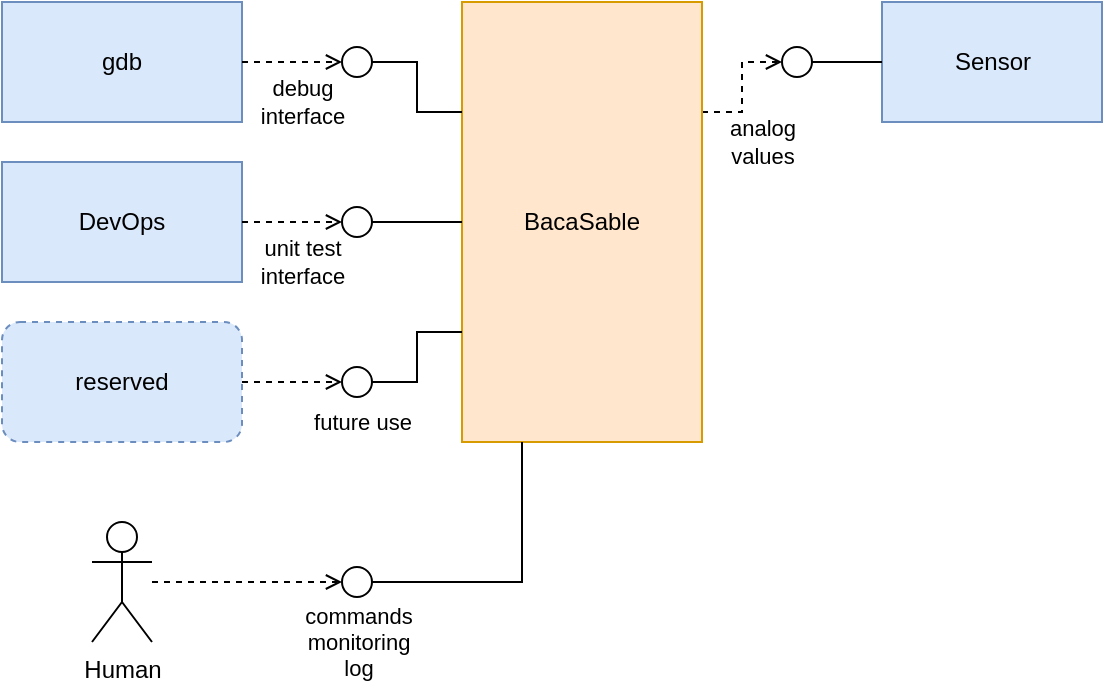 <mxfile version="19.0.3" type="device"><diagram id="feilRvEjCRLZljNYlB1g" name="Business_context"><mxGraphModel dx="1368" dy="884" grid="1" gridSize="10" guides="1" tooltips="1" connect="1" arrows="1" fold="1" page="1" pageScale="1" pageWidth="850" pageHeight="1100" math="0" shadow="0"><root><mxCell id="CF5hESao6qkXUtyerDzp-0"/><mxCell id="CF5hESao6qkXUtyerDzp-1" parent="CF5hESao6qkXUtyerDzp-0"/><mxCell id="r2Qe8UMbDQFuWOiUxUbp-101" value="analog&lt;br&gt;values" style="edgeStyle=orthogonalEdgeStyle;rounded=0;orthogonalLoop=1;jettySize=auto;html=1;exitX=1;exitY=0.25;exitDx=0;exitDy=0;entryX=0;entryY=0.5;entryDx=0;entryDy=0;startArrow=none;startFill=0;endArrow=open;endFill=0;dashed=1;" parent="CF5hESao6qkXUtyerDzp-1" source="CF5hESao6qkXUtyerDzp-4" target="r2Qe8UMbDQFuWOiUxUbp-92" edge="1"><mxGeometry x="-0.385" y="-18" relative="1" as="geometry"><mxPoint x="-8" y="15" as="offset"/></mxGeometry></mxCell><mxCell id="CF5hESao6qkXUtyerDzp-4" value="&lt;div&gt;BacaSable&lt;/div&gt;" style="rounded=0;whiteSpace=wrap;html=1;fillColor=#ffe6cc;strokeColor=#d79b00;" parent="CF5hESao6qkXUtyerDzp-1" vertex="1"><mxGeometry x="400" y="110" width="120" height="220" as="geometry"/></mxCell><mxCell id="CF5hESao6qkXUtyerDzp-5" value="&lt;div&gt;gdb&lt;/div&gt;" style="rounded=0;whiteSpace=wrap;html=1;fillColor=#dae8fc;strokeColor=#6c8ebf;" parent="CF5hESao6qkXUtyerDzp-1" vertex="1"><mxGeometry x="170" y="110" width="120" height="60" as="geometry"/></mxCell><mxCell id="CF5hESao6qkXUtyerDzp-7" value="&lt;div&gt;DevOps&lt;/div&gt;" style="rounded=0;whiteSpace=wrap;html=1;fillColor=#dae8fc;strokeColor=#6c8ebf;" parent="CF5hESao6qkXUtyerDzp-1" vertex="1"><mxGeometry x="170" y="190" width="120" height="60" as="geometry"/></mxCell><mxCell id="r2Qe8UMbDQFuWOiUxUbp-0" value="Human" style="shape=umlActor;verticalLabelPosition=bottom;verticalAlign=top;html=1;outlineConnect=0;" parent="CF5hESao6qkXUtyerDzp-1" vertex="1"><mxGeometry x="215" y="370" width="30" height="60" as="geometry"/></mxCell><mxCell id="r2Qe8UMbDQFuWOiUxUbp-43" value="Sensor" style="html=1;fillColor=#dae8fc;strokeColor=#6c8ebf;" parent="CF5hESao6qkXUtyerDzp-1" vertex="1"><mxGeometry x="610" y="110" width="110" height="60" as="geometry"/></mxCell><mxCell id="r2Qe8UMbDQFuWOiUxUbp-98" value="" style="edgeStyle=orthogonalEdgeStyle;rounded=0;orthogonalLoop=1;jettySize=auto;html=1;startArrow=none;startFill=0;endArrow=none;endFill=0;" parent="CF5hESao6qkXUtyerDzp-1" source="r2Qe8UMbDQFuWOiUxUbp-90" target="CF5hESao6qkXUtyerDzp-4" edge="1"><mxGeometry relative="1" as="geometry"/></mxCell><mxCell id="r2Qe8UMbDQFuWOiUxUbp-90" value="" style="ellipse;whiteSpace=wrap;html=1;aspect=fixed;" parent="CF5hESao6qkXUtyerDzp-1" vertex="1"><mxGeometry x="340" y="212.5" width="15" height="15" as="geometry"/></mxCell><mxCell id="r2Qe8UMbDQFuWOiUxUbp-99" style="edgeStyle=orthogonalEdgeStyle;rounded=0;orthogonalLoop=1;jettySize=auto;html=1;exitX=1;exitY=0.5;exitDx=0;exitDy=0;entryX=0;entryY=0.25;entryDx=0;entryDy=0;startArrow=none;startFill=0;endArrow=none;endFill=0;" parent="CF5hESao6qkXUtyerDzp-1" source="r2Qe8UMbDQFuWOiUxUbp-91" target="CF5hESao6qkXUtyerDzp-4" edge="1"><mxGeometry relative="1" as="geometry"/></mxCell><mxCell id="r2Qe8UMbDQFuWOiUxUbp-91" value="" style="ellipse;whiteSpace=wrap;html=1;aspect=fixed;" parent="CF5hESao6qkXUtyerDzp-1" vertex="1"><mxGeometry x="340" y="132.5" width="15" height="15" as="geometry"/></mxCell><mxCell id="r2Qe8UMbDQFuWOiUxUbp-100" style="edgeStyle=orthogonalEdgeStyle;rounded=0;orthogonalLoop=1;jettySize=auto;html=1;exitX=1;exitY=0.5;exitDx=0;exitDy=0;entryX=0;entryY=0.5;entryDx=0;entryDy=0;startArrow=none;startFill=0;endArrow=none;endFill=0;" parent="CF5hESao6qkXUtyerDzp-1" source="r2Qe8UMbDQFuWOiUxUbp-92" target="r2Qe8UMbDQFuWOiUxUbp-43" edge="1"><mxGeometry relative="1" as="geometry"/></mxCell><mxCell id="r2Qe8UMbDQFuWOiUxUbp-92" value="" style="ellipse;whiteSpace=wrap;html=1;aspect=fixed;" parent="CF5hESao6qkXUtyerDzp-1" vertex="1"><mxGeometry x="560" y="132.5" width="15" height="15" as="geometry"/></mxCell><mxCell id="r2Qe8UMbDQFuWOiUxUbp-93" value="debug &lt;br&gt;interface" style="endArrow=open;dashed=1;html=1;rounded=0;exitX=1;exitY=0.5;exitDx=0;exitDy=0;entryX=0;entryY=0.5;entryDx=0;entryDy=0;edgeStyle=orthogonalEdgeStyle;endFill=0;" parent="CF5hESao6qkXUtyerDzp-1" source="CF5hESao6qkXUtyerDzp-5" target="r2Qe8UMbDQFuWOiUxUbp-91" edge="1"><mxGeometry x="0.2" y="-20" width="50" height="50" relative="1" as="geometry"><mxPoint x="320" y="90" as="sourcePoint"/><mxPoint x="370" y="40" as="targetPoint"/><mxPoint as="offset"/></mxGeometry></mxCell><mxCell id="r2Qe8UMbDQFuWOiUxUbp-96" value="unit test&lt;br&gt;&lt;div&gt;interface&lt;/div&gt;" style="endArrow=open;dashed=1;html=1;rounded=0;exitX=1;exitY=0.5;exitDx=0;exitDy=0;edgeStyle=orthogonalEdgeStyle;endFill=0;entryX=0;entryY=0.5;entryDx=0;entryDy=0;" parent="CF5hESao6qkXUtyerDzp-1" source="CF5hESao6qkXUtyerDzp-7" target="r2Qe8UMbDQFuWOiUxUbp-90" edge="1"><mxGeometry x="0.2" y="-20" width="50" height="50" relative="1" as="geometry"><mxPoint x="300" y="150" as="sourcePoint"/><mxPoint x="330" y="240" as="targetPoint"/><mxPoint as="offset"/></mxGeometry></mxCell><mxCell id="r2Qe8UMbDQFuWOiUxUbp-105" style="edgeStyle=orthogonalEdgeStyle;rounded=0;orthogonalLoop=1;jettySize=auto;html=1;exitX=1;exitY=0.5;exitDx=0;exitDy=0;entryX=0.25;entryY=1;entryDx=0;entryDy=0;startArrow=none;startFill=0;endArrow=none;endFill=0;" parent="CF5hESao6qkXUtyerDzp-1" source="r2Qe8UMbDQFuWOiUxUbp-103" target="CF5hESao6qkXUtyerDzp-4" edge="1"><mxGeometry relative="1" as="geometry"/></mxCell><mxCell id="r2Qe8UMbDQFuWOiUxUbp-103" value="" style="ellipse;whiteSpace=wrap;html=1;aspect=fixed;" parent="CF5hESao6qkXUtyerDzp-1" vertex="1"><mxGeometry x="340" y="392.5" width="15" height="15" as="geometry"/></mxCell><mxCell id="r2Qe8UMbDQFuWOiUxUbp-104" value="commands&lt;br&gt;monitoring&lt;br&gt;log" style="endArrow=open;dashed=1;html=1;rounded=0;edgeStyle=orthogonalEdgeStyle;endFill=0;entryX=0;entryY=0.5;entryDx=0;entryDy=0;" parent="CF5hESao6qkXUtyerDzp-1" source="r2Qe8UMbDQFuWOiUxUbp-0" target="r2Qe8UMbDQFuWOiUxUbp-103" edge="1"><mxGeometry x="1" y="-31" width="50" height="50" relative="1" as="geometry"><mxPoint x="300" y="230" as="sourcePoint"/><mxPoint x="320" y="370" as="targetPoint"/><mxPoint x="8" y="-1" as="offset"/></mxGeometry></mxCell><mxCell id="JViYf-mrKWJg14tecJZ5-2" value="reserved" style="rounded=1;whiteSpace=wrap;html=1;fillColor=#dae8fc;strokeColor=#6c8ebf;dashed=1;" parent="CF5hESao6qkXUtyerDzp-1" vertex="1"><mxGeometry x="170" y="270" width="120" height="60" as="geometry"/></mxCell><mxCell id="JViYf-mrKWJg14tecJZ5-4" value="" style="ellipse;whiteSpace=wrap;html=1;aspect=fixed;" parent="CF5hESao6qkXUtyerDzp-1" vertex="1"><mxGeometry x="340" y="292.5" width="15" height="15" as="geometry"/></mxCell><mxCell id="JViYf-mrKWJg14tecJZ5-5" value="future use" style="endArrow=open;dashed=1;html=1;rounded=0;edgeStyle=orthogonalEdgeStyle;endFill=0;entryX=0;entryY=0.5;entryDx=0;entryDy=0;exitX=1;exitY=0.5;exitDx=0;exitDy=0;" parent="CF5hESao6qkXUtyerDzp-1" source="JViYf-mrKWJg14tecJZ5-2" target="JViYf-mrKWJg14tecJZ5-4" edge="1"><mxGeometry x="1" y="-22" width="50" height="50" relative="1" as="geometry"><mxPoint x="255" y="410" as="sourcePoint"/><mxPoint x="350" y="410" as="targetPoint"/><mxPoint x="10" y="-2" as="offset"/></mxGeometry></mxCell><mxCell id="JViYf-mrKWJg14tecJZ5-6" value="" style="endArrow=none;html=1;rounded=0;entryX=0;entryY=0.75;entryDx=0;entryDy=0;exitX=1;exitY=0.5;exitDx=0;exitDy=0;edgeStyle=orthogonalEdgeStyle;" parent="CF5hESao6qkXUtyerDzp-1" source="JViYf-mrKWJg14tecJZ5-4" target="CF5hESao6qkXUtyerDzp-4" edge="1"><mxGeometry width="50" height="50" relative="1" as="geometry"><mxPoint x="360" y="390" as="sourcePoint"/><mxPoint x="410" y="340" as="targetPoint"/></mxGeometry></mxCell></root></mxGraphModel></diagram></mxfile>